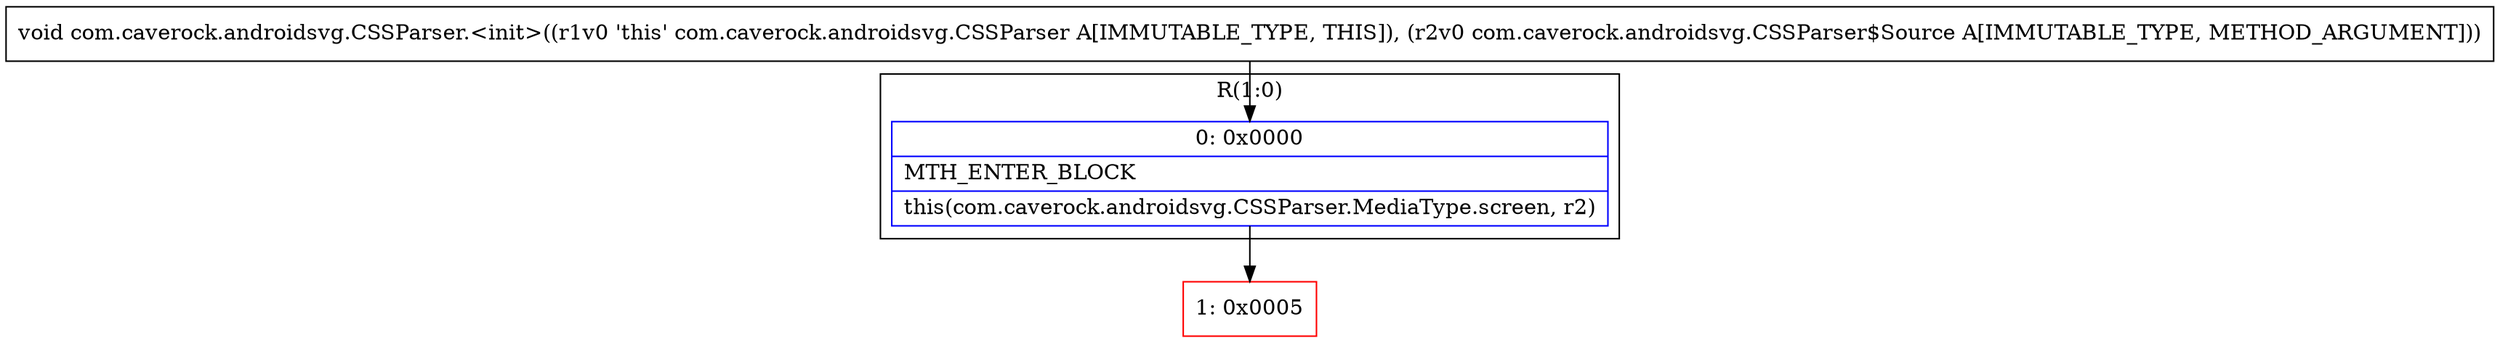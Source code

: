 digraph "CFG forcom.caverock.androidsvg.CSSParser.\<init\>(Lcom\/caverock\/androidsvg\/CSSParser$Source;)V" {
subgraph cluster_Region_1964862906 {
label = "R(1:0)";
node [shape=record,color=blue];
Node_0 [shape=record,label="{0\:\ 0x0000|MTH_ENTER_BLOCK\l|this(com.caverock.androidsvg.CSSParser.MediaType.screen, r2)\l}"];
}
Node_1 [shape=record,color=red,label="{1\:\ 0x0005}"];
MethodNode[shape=record,label="{void com.caverock.androidsvg.CSSParser.\<init\>((r1v0 'this' com.caverock.androidsvg.CSSParser A[IMMUTABLE_TYPE, THIS]), (r2v0 com.caverock.androidsvg.CSSParser$Source A[IMMUTABLE_TYPE, METHOD_ARGUMENT])) }"];
MethodNode -> Node_0;
Node_0 -> Node_1;
}

